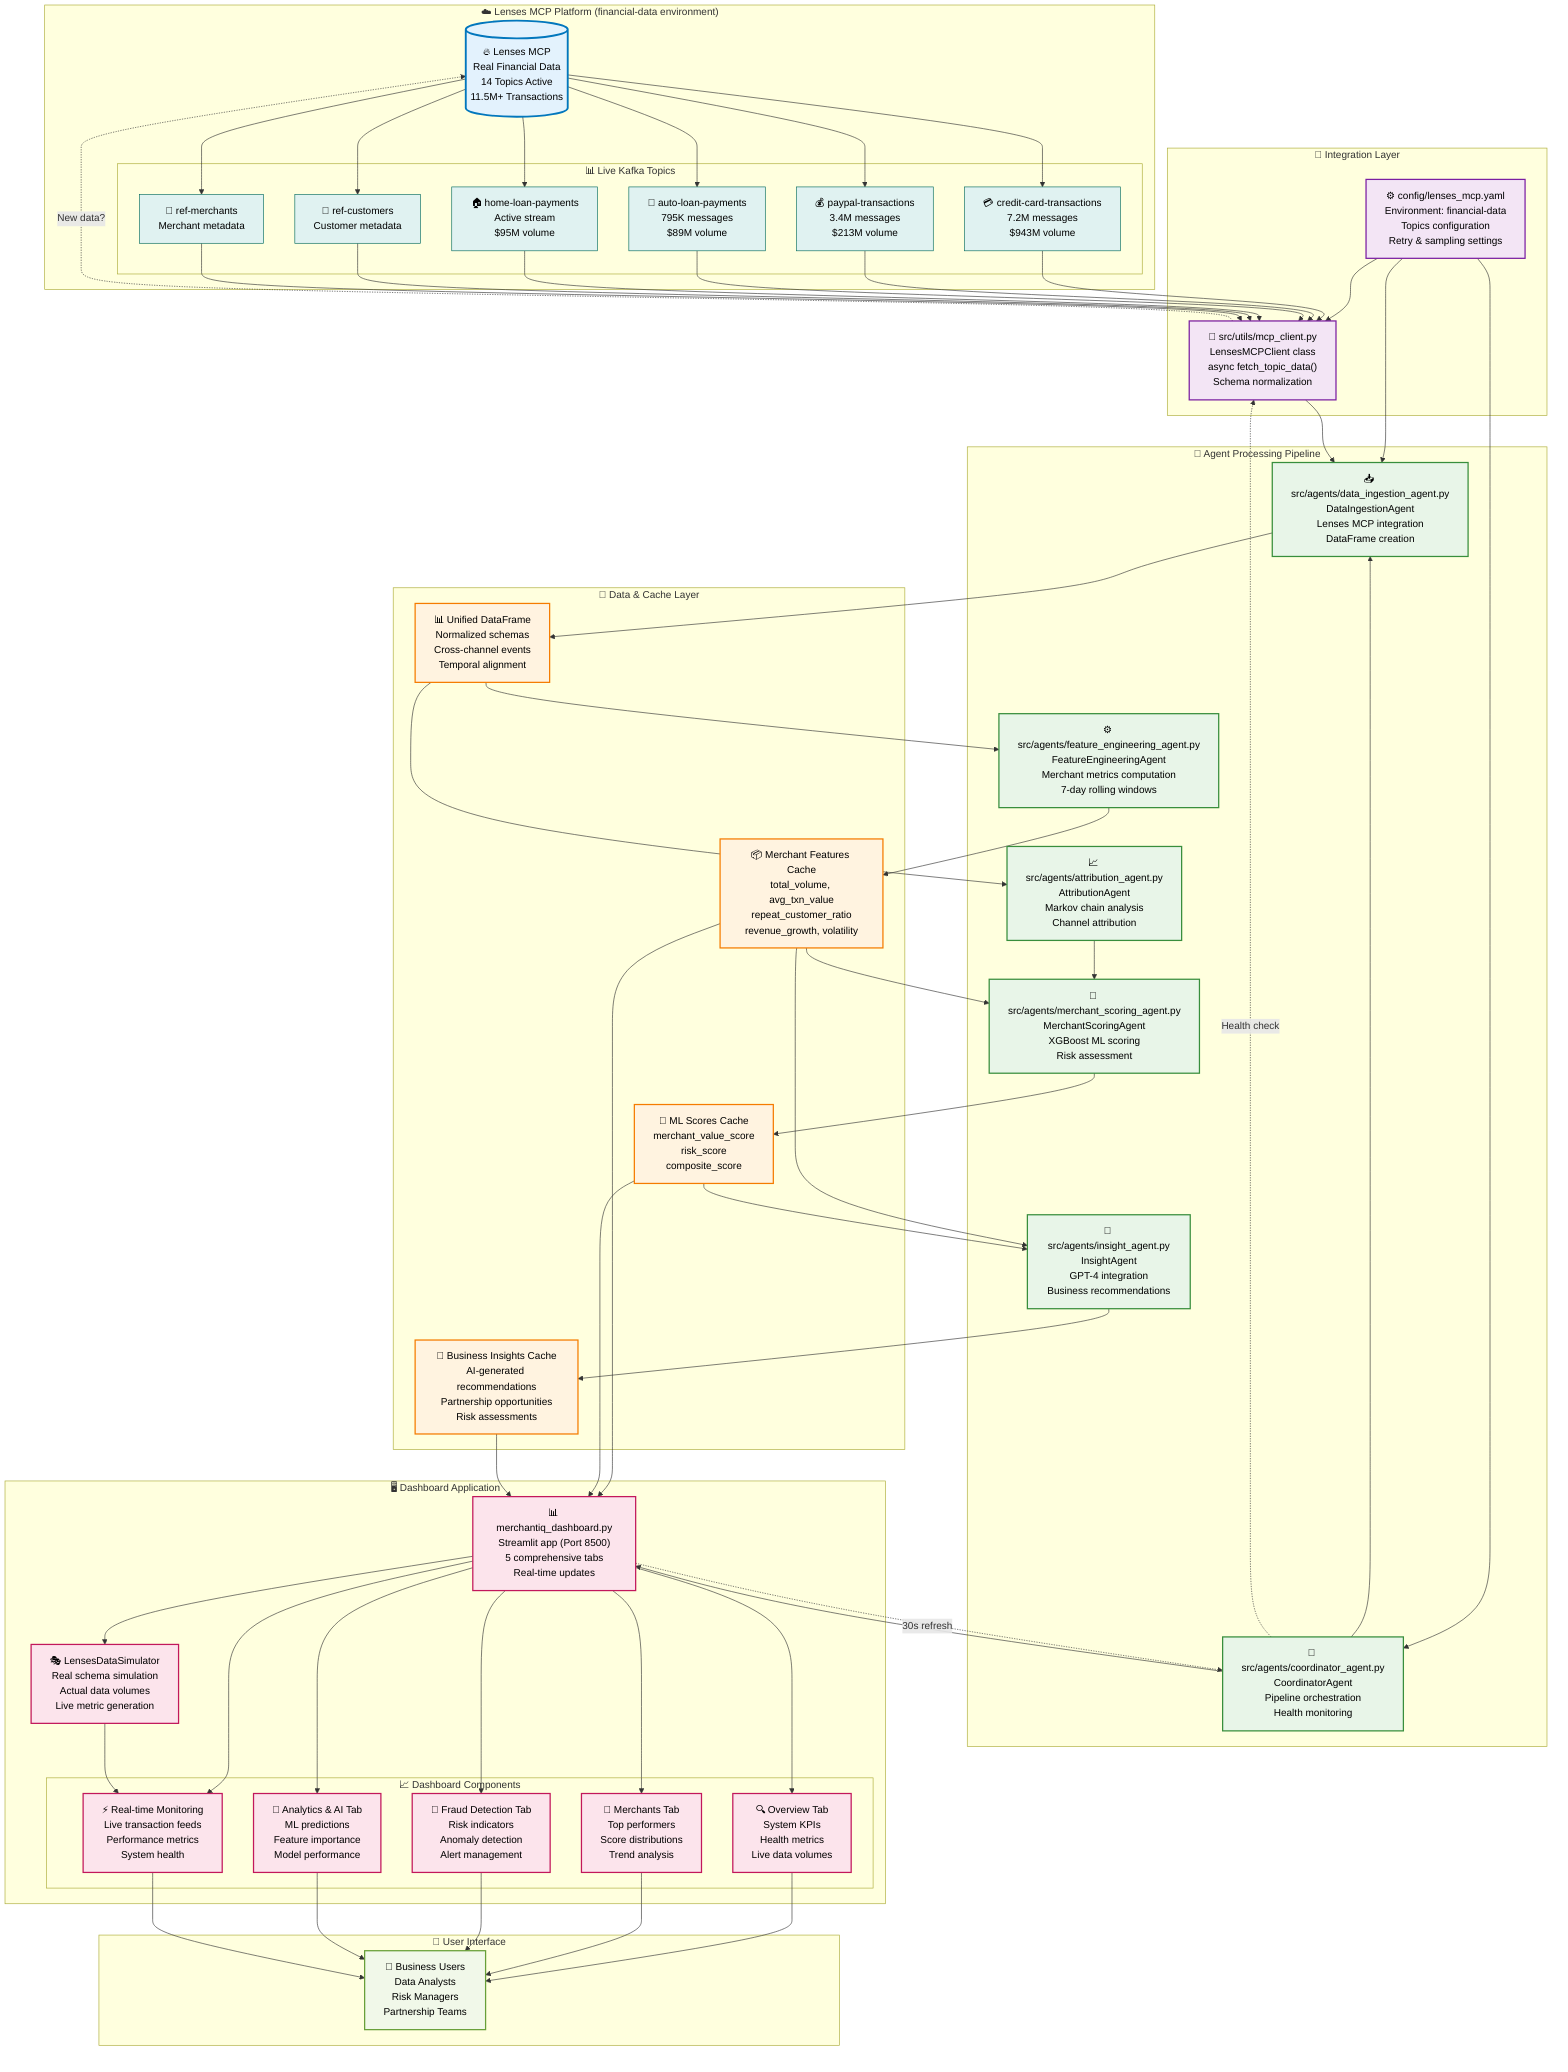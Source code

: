 flowchart TD
    %% Complete MerchantIQ Data Flow with Code Integration Points
    
    subgraph "☁️ Lenses MCP Platform (financial-data environment)"
        LENSES[("🔥 Lenses MCP<br/>Real Financial Data<br/>14 Topics Active<br/>11.5M+ Transactions")]
        
        subgraph "📊 Live Kafka Topics"
            CC_TOPIC["💳 credit-card-transactions<br/>7.2M messages<br/>$943M volume"]
            PP_TOPIC["💰 paypal-transactions<br/>3.4M messages<br/>$213M volume"] 
            AL_TOPIC["🚗 auto-loan-payments<br/>795K messages<br/>$89M volume"]
            HL_TOPIC["🏠 home-loan-payments<br/>Active stream<br/>$95M volume"]
            REF_CUST["👥 ref-customers<br/>Customer metadata"]
            REF_MERCH["🏪 ref-merchants<br/>Merchant metadata"]
        end
    end
    
    subgraph "🔧 Integration Layer"
        CONFIG["⚙️ config/lenses_mcp.yaml<br/>Environment: financial-data<br/>Topics configuration<br/>Retry & sampling settings"]
        
        MCP_CLIENT["🔌 src/utils/mcp_client.py<br/>LensesMCPClient class<br/>async fetch_topic_data()<br/>Schema normalization"]
    end
    
    subgraph "🤖 Agent Processing Pipeline"
        COORD_AGENT["🎯 src/agents/coordinator_agent.py<br/>CoordinatorAgent<br/>Pipeline orchestration<br/>Health monitoring"]
        
        DI_AGENT["📥 src/agents/data_ingestion_agent.py<br/>DataIngestionAgent<br/>Lenses MCP integration<br/>DataFrame creation"]
        
        FE_AGENT["⚙️ src/agents/feature_engineering_agent.py<br/>FeatureEngineeringAgent<br/>Merchant metrics computation<br/>7-day rolling windows"]
        
        AT_AGENT["📈 src/agents/attribution_agent.py<br/>AttributionAgent<br/>Markov chain analysis<br/>Channel attribution"]
        
        MS_AGENT["🎯 src/agents/merchant_scoring_agent.py<br/>MerchantScoringAgent<br/>XGBoost ML scoring<br/>Risk assessment"]
        
        IN_AGENT["🧠 src/agents/insight_agent.py<br/>InsightAgent<br/>GPT-4 integration<br/>Business recommendations"]
    end
    
    subgraph "💾 Data & Cache Layer"
        UNIFIED_DF["📊 Unified DataFrame<br/>Normalized schemas<br/>Cross-channel events<br/>Temporal alignment"]
        
        FEATURES_CACHE["📦 Merchant Features Cache<br/>total_volume, avg_txn_value<br/>repeat_customer_ratio<br/>revenue_growth, volatility"]
        
        SCORES_CACHE["🎯 ML Scores Cache<br/>merchant_value_score<br/>risk_score<br/>composite_score"]
        
        INSIGHTS_CACHE["🧠 Business Insights Cache<br/>AI-generated recommendations<br/>Partnership opportunities<br/>Risk assessments"]
    end
    
    subgraph "🖥️ Dashboard Application"
        MAIN_DASH["📊 merchantiq_dashboard.py<br/>Streamlit app (Port 8500)<br/>5 comprehensive tabs<br/>Real-time updates"]
        
        subgraph "📈 Dashboard Components"
            TAB_OVERVIEW["🔍 Overview Tab<br/>System KPIs<br/>Health metrics<br/>Live data volumes"]
            
            TAB_MERCHANTS["🏪 Merchants Tab<br/>Top performers<br/>Score distributions<br/>Trend analysis"]
            
            TAB_FRAUD["🚨 Fraud Detection Tab<br/>Risk indicators<br/>Anomaly detection<br/>Alert management"]
            
            TAB_AI["🤖 Analytics & AI Tab<br/>ML predictions<br/>Feature importance<br/>Model performance"]
            
            TAB_REALTIME["⚡ Real-time Monitoring<br/>Live transaction feeds<br/>Performance metrics<br/>System health"]
        end
        
        DATA_SIM["🎭 LensesDataSimulator<br/>Real schema simulation<br/>Actual data volumes<br/>Live metric generation"]
    end
    
    subgraph "👤 User Interface"
        USERS["👥 Business Users<br/>Data Analysts<br/>Risk Managers<br/>Partnership Teams"]
    end
    
    %% Configuration Flow
    CONFIG --> COORD_AGENT
    CONFIG --> MCP_CLIENT
    CONFIG --> DI_AGENT
    
    %% Lenses MCP Data Flow
    LENSES --> CC_TOPIC
    LENSES --> PP_TOPIC
    LENSES --> AL_TOPIC
    LENSES --> HL_TOPIC
    LENSES --> REF_CUST
    LENSES --> REF_MERCH
    
    %% MCP Client Integration
    CC_TOPIC --> MCP_CLIENT
    PP_TOPIC --> MCP_CLIENT
    AL_TOPIC --> MCP_CLIENT
    HL_TOPIC --> MCP_CLIENT
    REF_CUST --> MCP_CLIENT
    REF_MERCH --> MCP_CLIENT
    
    %% Agent Pipeline Flow
    MCP_CLIENT --> DI_AGENT
    COORD_AGENT --> DI_AGENT
    DI_AGENT --> UNIFIED_DF
    
    UNIFIED_DF --> FE_AGENT
    FE_AGENT --> FEATURES_CACHE
    
    UNIFIED_DF --> AT_AGENT
    FEATURES_CACHE --> MS_AGENT
    AT_AGENT --> MS_AGENT
    MS_AGENT --> SCORES_CACHE
    
    FEATURES_CACHE --> IN_AGENT
    SCORES_CACHE --> IN_AGENT
    IN_AGENT --> INSIGHTS_CACHE
    
    %% Dashboard Data Flow
    FEATURES_CACHE --> MAIN_DASH
    SCORES_CACHE --> MAIN_DASH
    INSIGHTS_CACHE --> MAIN_DASH
    COORD_AGENT --> MAIN_DASH
    
    %% Dashboard Components
    MAIN_DASH --> TAB_OVERVIEW
    MAIN_DASH --> TAB_MERCHANTS
    MAIN_DASH --> TAB_FRAUD
    MAIN_DASH --> TAB_AI
    MAIN_DASH --> TAB_REALTIME
    
    %% Data Simulation
    MAIN_DASH --> DATA_SIM
    DATA_SIM --> TAB_REALTIME
    
    %% User Interface
    TAB_OVERVIEW --> USERS
    TAB_MERCHANTS --> USERS
    TAB_FRAUD --> USERS
    TAB_AI --> USERS
    TAB_REALTIME --> USERS
    
    %% Real-time Feedback Loop
    MAIN_DASH -.->|30s refresh| COORD_AGENT
    COORD_AGENT -.->|Health check| MCP_CLIENT
    MCP_CLIENT -.->|New data?| LENSES
    
    %% Styling
    classDef lensesCloud fill:#e3f2fd,stroke:#0277bd,stroke-width:3px,color:#000
    classDef integration fill:#f3e5f5,stroke:#7b1fa2,stroke-width:2px,color:#000
    classDef agents fill:#e8f5e8,stroke:#388e3c,stroke-width:2px,color:#000
    classDef dataCache fill:#fff3e0,stroke:#f57c00,stroke-width:2px,color:#000
    classDef dashboard fill:#fce4ec,stroke:#c2185b,stroke-width:2px,color:#000
    classDef users fill:#f1f8e9,stroke:#689f38,stroke-width:2px,color:#000
    classDef topics fill:#e0f2f1,stroke:#00695c,stroke-width:1px,color:#000
    
    class LENSES lensesCloud
    class CONFIG,MCP_CLIENT integration
    class COORD_AGENT,DI_AGENT,FE_AGENT,AT_AGENT,MS_AGENT,IN_AGENT agents
    class UNIFIED_DF,FEATURES_CACHE,SCORES_CACHE,INSIGHTS_CACHE dataCache
    class MAIN_DASH,TAB_OVERVIEW,TAB_MERCHANTS,TAB_FRAUD,TAB_AI,TAB_REALTIME,DATA_SIM dashboard
    class USERS users
    class CC_TOPIC,PP_TOPIC,AL_TOPIC,HL_TOPIC,REF_CUST,REF_MERCH topics